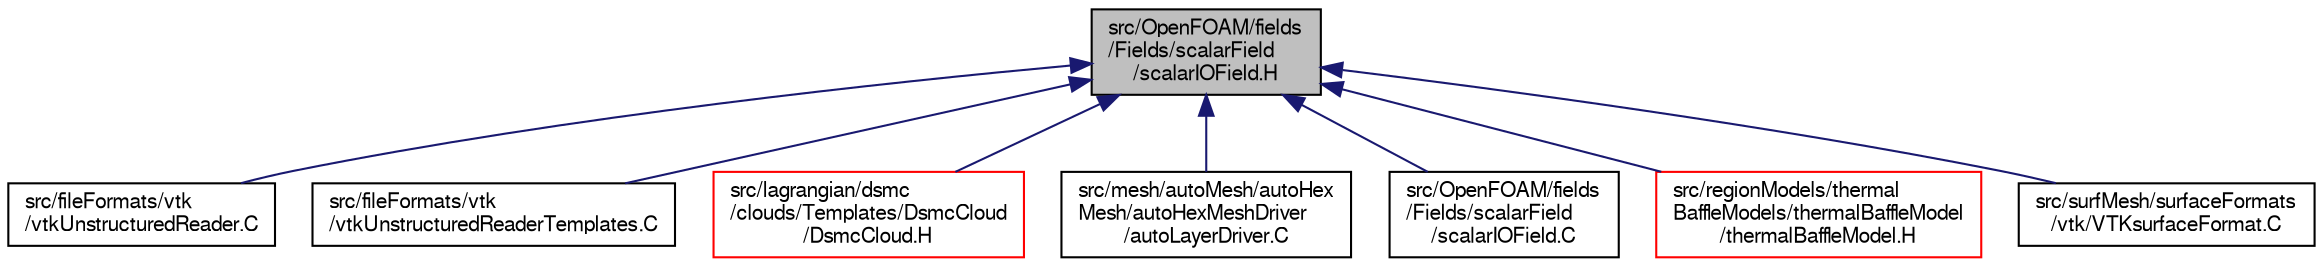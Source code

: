 digraph "src/OpenFOAM/fields/Fields/scalarField/scalarIOField.H"
{
  bgcolor="transparent";
  edge [fontname="FreeSans",fontsize="10",labelfontname="FreeSans",labelfontsize="10"];
  node [fontname="FreeSans",fontsize="10",shape=record];
  Node92 [label="src/OpenFOAM/fields\l/Fields/scalarField\l/scalarIOField.H",height=0.2,width=0.4,color="black", fillcolor="grey75", style="filled", fontcolor="black"];
  Node92 -> Node93 [dir="back",color="midnightblue",fontsize="10",style="solid",fontname="FreeSans"];
  Node93 [label="src/fileFormats/vtk\l/vtkUnstructuredReader.C",height=0.2,width=0.4,color="black",URL="$a01178.html"];
  Node92 -> Node94 [dir="back",color="midnightblue",fontsize="10",style="solid",fontname="FreeSans"];
  Node94 [label="src/fileFormats/vtk\l/vtkUnstructuredReaderTemplates.C",height=0.2,width=0.4,color="black",URL="$a01184.html"];
  Node92 -> Node95 [dir="back",color="midnightblue",fontsize="10",style="solid",fontname="FreeSans"];
  Node95 [label="src/lagrangian/dsmc\l/clouds/Templates/DsmcCloud\l/DsmcCloud.H",height=0.2,width=0.4,color="red",URL="$a05027.html"];
  Node92 -> Node108 [dir="back",color="midnightblue",fontsize="10",style="solid",fontname="FreeSans"];
  Node108 [label="src/mesh/autoMesh/autoHex\lMesh/autoHexMeshDriver\l/autoLayerDriver.C",height=0.2,width=0.4,color="black",URL="$a06833.html",tooltip="All to do with adding cell layers. "];
  Node92 -> Node109 [dir="back",color="midnightblue",fontsize="10",style="solid",fontname="FreeSans"];
  Node109 [label="src/OpenFOAM/fields\l/Fields/scalarField\l/scalarIOField.C",height=0.2,width=0.4,color="black",URL="$a09665.html",tooltip="scalarField with IO. "];
  Node92 -> Node110 [dir="back",color="midnightblue",fontsize="10",style="solid",fontname="FreeSans"];
  Node110 [label="src/regionModels/thermal\lBaffleModels/thermalBaffleModel\l/thermalBaffleModel.H",height=0.2,width=0.4,color="red",URL="$a14441.html"];
  Node92 -> Node120 [dir="back",color="midnightblue",fontsize="10",style="solid",fontname="FreeSans"];
  Node120 [label="src/surfMesh/surfaceFormats\l/vtk/VTKsurfaceFormat.C",height=0.2,width=0.4,color="black",URL="$a15233.html"];
}
